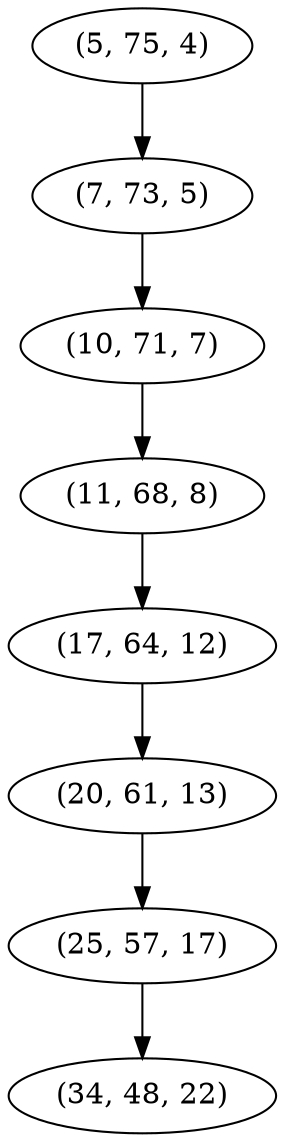 digraph tree {
    "(5, 75, 4)";
    "(7, 73, 5)";
    "(10, 71, 7)";
    "(11, 68, 8)";
    "(17, 64, 12)";
    "(20, 61, 13)";
    "(25, 57, 17)";
    "(34, 48, 22)";
    "(5, 75, 4)" -> "(7, 73, 5)";
    "(7, 73, 5)" -> "(10, 71, 7)";
    "(10, 71, 7)" -> "(11, 68, 8)";
    "(11, 68, 8)" -> "(17, 64, 12)";
    "(17, 64, 12)" -> "(20, 61, 13)";
    "(20, 61, 13)" -> "(25, 57, 17)";
    "(25, 57, 17)" -> "(34, 48, 22)";
}
